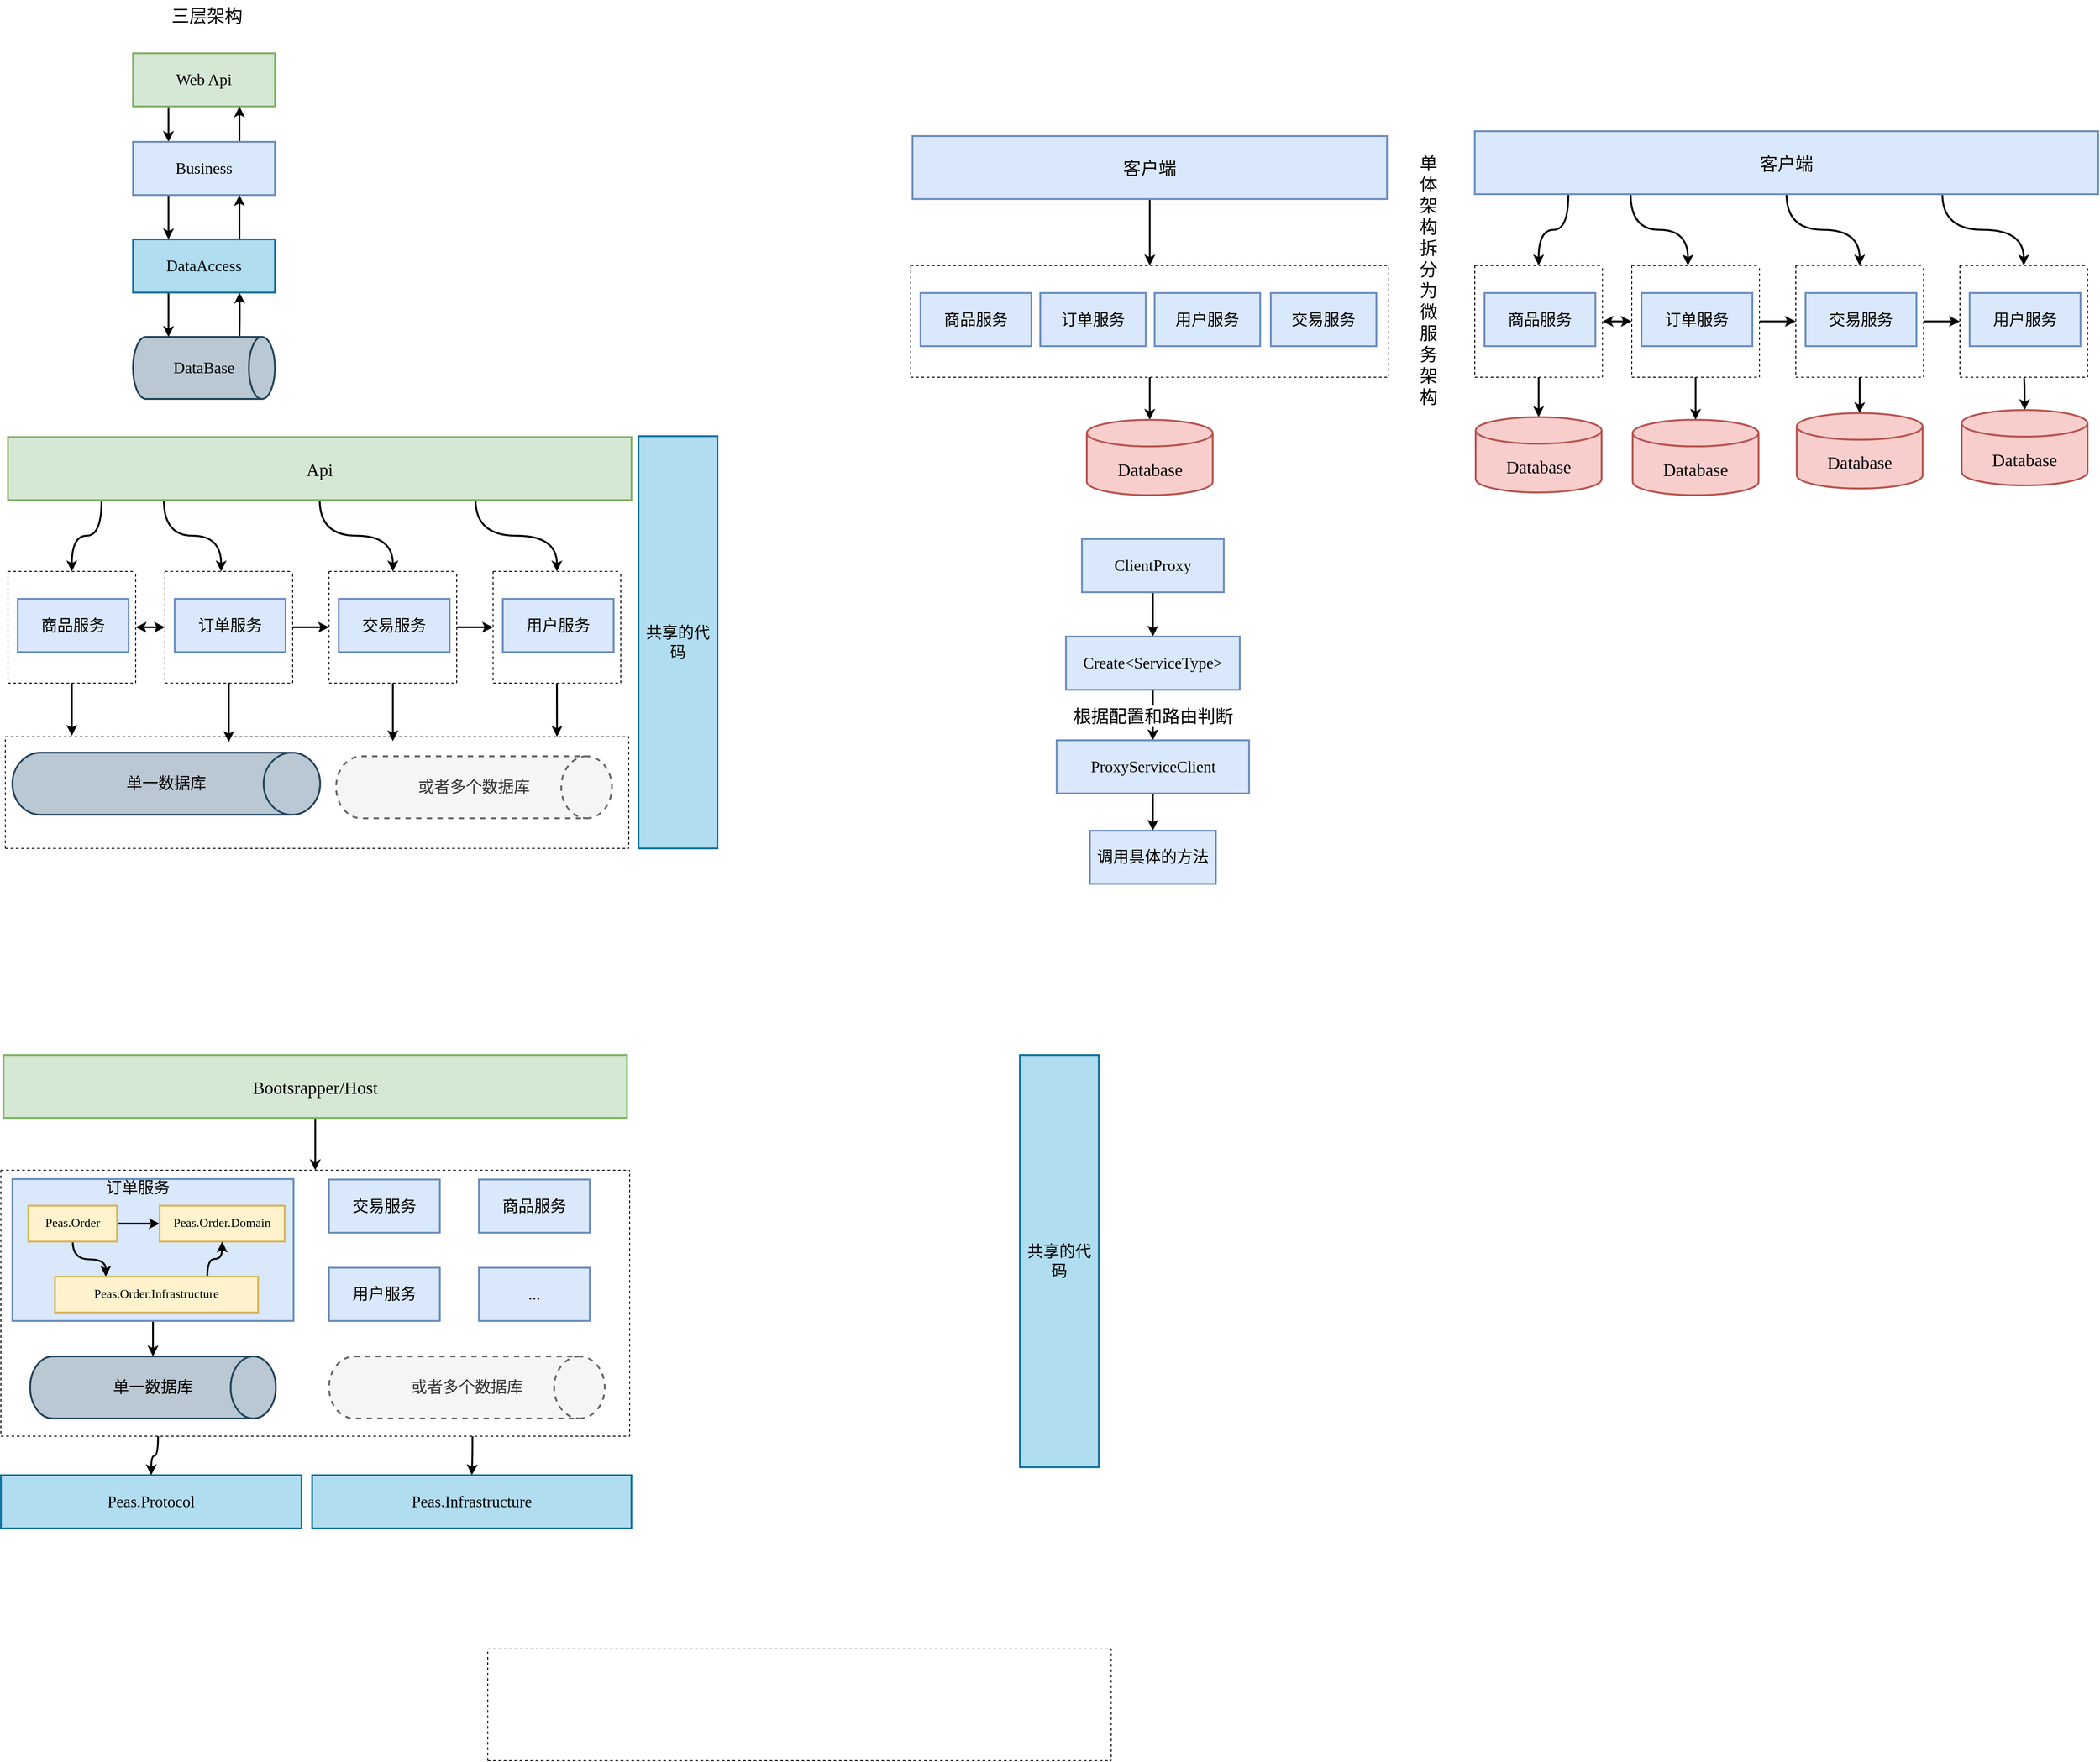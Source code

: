 <mxfile version="15.3.8" type="device"><diagram id="C1Nuk5mDTWNTnUHaLtDL" name="第 1 页"><mxGraphModel dx="2062" dy="1175" grid="0" gridSize="10" guides="1" tooltips="1" connect="1" arrows="1" fold="1" page="1" pageScale="1" pageWidth="827" pageHeight="1169" math="0" shadow="0"><root><mxCell id="0"/><mxCell id="1" parent="0"/><mxCell id="YGawDNdF4CzYV_L9Asie-90" value="" style="swimlane;startSize=126;fontFamily=Comic Sans MS;fontSize=20;strokeWidth=1;dashed=1;" vertex="1" parent="1"><mxGeometry x="26" y="861" width="703" height="126" as="geometry"/></mxCell><mxCell id="YGawDNdF4CzYV_L9Asie-89" value="或者多个数据库" style="strokeWidth=2;html=1;shape=mxgraph.flowchart.direct_data;whiteSpace=wrap;fillColor=#f5f5f5;strokeColor=#666666;fontSize=18;fontFamily=Comic Sans MS;dashed=1;fontColor=#333333;" vertex="1" parent="YGawDNdF4CzYV_L9Asie-90"><mxGeometry x="373" y="22" width="311" height="70" as="geometry"/></mxCell><mxCell id="YGawDNdF4CzYV_L9Asie-6" style="edgeStyle=orthogonalEdgeStyle;rounded=0;orthogonalLoop=1;jettySize=auto;html=1;exitX=0.25;exitY=1;exitDx=0;exitDy=0;entryX=0.25;entryY=0;entryDx=0;entryDy=0;fontFamily=Comic Sans MS;fontSize=18;strokeWidth=2;" edge="1" parent="1" source="YGawDNdF4CzYV_L9Asie-1" target="YGawDNdF4CzYV_L9Asie-2"><mxGeometry relative="1" as="geometry"/></mxCell><mxCell id="YGawDNdF4CzYV_L9Asie-1" value="Web Api" style="rounded=0;whiteSpace=wrap;html=1;strokeWidth=2;fillColor=#d5e8d4;strokeColor=#82b366;fontFamily=Comic Sans MS;fontSize=18;" vertex="1" parent="1"><mxGeometry x="170" y="90" width="160" height="60" as="geometry"/></mxCell><mxCell id="YGawDNdF4CzYV_L9Asie-7" style="edgeStyle=orthogonalEdgeStyle;rounded=0;orthogonalLoop=1;jettySize=auto;html=1;exitX=0.75;exitY=0;exitDx=0;exitDy=0;entryX=0.75;entryY=1;entryDx=0;entryDy=0;fontFamily=Comic Sans MS;fontSize=18;strokeWidth=2;" edge="1" parent="1" source="YGawDNdF4CzYV_L9Asie-2" target="YGawDNdF4CzYV_L9Asie-1"><mxGeometry relative="1" as="geometry"/></mxCell><mxCell id="YGawDNdF4CzYV_L9Asie-9" style="edgeStyle=orthogonalEdgeStyle;rounded=0;orthogonalLoop=1;jettySize=auto;html=1;exitX=0.25;exitY=1;exitDx=0;exitDy=0;entryX=0.25;entryY=0;entryDx=0;entryDy=0;fontFamily=Comic Sans MS;fontSize=18;strokeWidth=2;" edge="1" parent="1" source="YGawDNdF4CzYV_L9Asie-2" target="YGawDNdF4CzYV_L9Asie-5"><mxGeometry relative="1" as="geometry"/></mxCell><mxCell id="YGawDNdF4CzYV_L9Asie-2" value="Business" style="rounded=0;whiteSpace=wrap;html=1;strokeWidth=2;fillColor=#dae8fc;strokeColor=#6c8ebf;fontFamily=Comic Sans MS;fontSize=18;" vertex="1" parent="1"><mxGeometry x="170" y="190" width="160" height="60" as="geometry"/></mxCell><mxCell id="YGawDNdF4CzYV_L9Asie-12" style="edgeStyle=orthogonalEdgeStyle;rounded=0;orthogonalLoop=1;jettySize=auto;html=1;entryX=0.75;entryY=1;entryDx=0;entryDy=0;fontFamily=Comic Sans MS;fontSize=18;strokeWidth=2;curved=1;" edge="1" parent="1" target="YGawDNdF4CzYV_L9Asie-5"><mxGeometry relative="1" as="geometry"><mxPoint x="290" y="410" as="sourcePoint"/></mxGeometry></mxCell><mxCell id="YGawDNdF4CzYV_L9Asie-4" value="DataBase" style="strokeWidth=2;html=1;shape=mxgraph.flowchart.direct_data;whiteSpace=wrap;fillColor=#bac8d3;strokeColor=#23445d;fontSize=18;fontFamily=Comic Sans MS;" vertex="1" parent="1"><mxGeometry x="170" y="410" width="160" height="70" as="geometry"/></mxCell><mxCell id="YGawDNdF4CzYV_L9Asie-10" style="edgeStyle=orthogonalEdgeStyle;rounded=0;orthogonalLoop=1;jettySize=auto;html=1;exitX=0.75;exitY=0;exitDx=0;exitDy=0;entryX=0.75;entryY=1;entryDx=0;entryDy=0;fontFamily=Comic Sans MS;fontSize=18;strokeWidth=2;" edge="1" parent="1" source="YGawDNdF4CzYV_L9Asie-5" target="YGawDNdF4CzYV_L9Asie-2"><mxGeometry relative="1" as="geometry"/></mxCell><mxCell id="YGawDNdF4CzYV_L9Asie-11" style="edgeStyle=orthogonalEdgeStyle;rounded=0;orthogonalLoop=1;jettySize=auto;html=1;exitX=0.25;exitY=1;exitDx=0;exitDy=0;entryX=0.25;entryY=0;entryDx=0;entryDy=0;entryPerimeter=0;fontFamily=Comic Sans MS;fontSize=18;strokeWidth=2;" edge="1" parent="1" source="YGawDNdF4CzYV_L9Asie-5" target="YGawDNdF4CzYV_L9Asie-4"><mxGeometry relative="1" as="geometry"/></mxCell><mxCell id="YGawDNdF4CzYV_L9Asie-5" value="DataAccess" style="rounded=0;whiteSpace=wrap;html=1;strokeWidth=2;fillColor=#b1ddf0;strokeColor=#10739e;fontSize=18;fontFamily=Comic Sans MS;" vertex="1" parent="1"><mxGeometry x="170" y="300" width="160" height="60" as="geometry"/></mxCell><mxCell id="YGawDNdF4CzYV_L9Asie-13" value="三层架构" style="text;html=1;strokeColor=none;fillColor=none;align=center;verticalAlign=middle;whiteSpace=wrap;rounded=0;fontFamily=Comic Sans MS;fontSize=20;fontStyle=0" vertex="1" parent="1"><mxGeometry x="173" y="30" width="161" height="33" as="geometry"/></mxCell><mxCell id="YGawDNdF4CzYV_L9Asie-21" style="edgeStyle=orthogonalEdgeStyle;curved=1;rounded=0;orthogonalLoop=1;jettySize=auto;html=1;fontFamily=Comic Sans MS;fontSize=20;strokeWidth=2;" edge="1" parent="1" source="YGawDNdF4CzYV_L9Asie-14" target="YGawDNdF4CzYV_L9Asie-15"><mxGeometry relative="1" as="geometry"/></mxCell><mxCell id="YGawDNdF4CzYV_L9Asie-14" value="客户端" style="rounded=0;whiteSpace=wrap;html=1;fontFamily=Comic Sans MS;fontSize=20;strokeWidth=2;fillColor=#dae8fc;strokeColor=#6c8ebf;" vertex="1" parent="1"><mxGeometry x="1049" y="183.5" width="535" height="71" as="geometry"/></mxCell><mxCell id="YGawDNdF4CzYV_L9Asie-22" style="edgeStyle=orthogonalEdgeStyle;curved=1;rounded=0;orthogonalLoop=1;jettySize=auto;html=1;exitX=0.5;exitY=1;exitDx=0;exitDy=0;fontFamily=Comic Sans MS;fontSize=20;strokeWidth=2;" edge="1" parent="1" source="YGawDNdF4CzYV_L9Asie-15" target="YGawDNdF4CzYV_L9Asie-20"><mxGeometry relative="1" as="geometry"/></mxCell><mxCell id="YGawDNdF4CzYV_L9Asie-15" value="" style="swimlane;startSize=0;fontFamily=Comic Sans MS;fontSize=20;strokeWidth=1;dashed=1;" vertex="1" parent="1"><mxGeometry x="1047" y="329.5" width="539" height="126" as="geometry"/></mxCell><mxCell id="YGawDNdF4CzYV_L9Asie-16" value="商品服务" style="rounded=0;whiteSpace=wrap;html=1;strokeWidth=2;fillColor=#dae8fc;strokeColor=#6c8ebf;fontFamily=Comic Sans MS;fontSize=18;" vertex="1" parent="YGawDNdF4CzYV_L9Asie-15"><mxGeometry x="11" y="31" width="125" height="60" as="geometry"/></mxCell><mxCell id="YGawDNdF4CzYV_L9Asie-17" value="订单服务" style="rounded=0;whiteSpace=wrap;html=1;strokeWidth=2;fillColor=#dae8fc;strokeColor=#6c8ebf;fontFamily=Comic Sans MS;fontSize=18;" vertex="1" parent="YGawDNdF4CzYV_L9Asie-15"><mxGeometry x="146" y="31" width="119" height="60" as="geometry"/></mxCell><mxCell id="YGawDNdF4CzYV_L9Asie-18" value="交易服务" style="rounded=0;whiteSpace=wrap;html=1;strokeWidth=2;fillColor=#dae8fc;strokeColor=#6c8ebf;fontFamily=Comic Sans MS;fontSize=18;" vertex="1" parent="YGawDNdF4CzYV_L9Asie-15"><mxGeometry x="406" y="31" width="119" height="60" as="geometry"/></mxCell><mxCell id="YGawDNdF4CzYV_L9Asie-19" value="用户服务" style="rounded=0;whiteSpace=wrap;html=1;strokeWidth=2;fillColor=#dae8fc;strokeColor=#6c8ebf;fontFamily=Comic Sans MS;fontSize=18;" vertex="1" parent="YGawDNdF4CzYV_L9Asie-15"><mxGeometry x="275" y="31" width="119" height="60" as="geometry"/></mxCell><mxCell id="YGawDNdF4CzYV_L9Asie-20" value="Database" style="shape=cylinder3;whiteSpace=wrap;html=1;boundedLbl=1;backgroundOutline=1;size=15;fontFamily=Comic Sans MS;fontSize=20;strokeWidth=2;fillColor=#f8cecc;strokeColor=#b85450;" vertex="1" parent="1"><mxGeometry x="1245.5" y="503.5" width="142" height="85" as="geometry"/></mxCell><mxCell id="YGawDNdF4CzYV_L9Asie-23" style="edgeStyle=orthogonalEdgeStyle;curved=1;rounded=0;orthogonalLoop=1;jettySize=auto;html=1;fontFamily=Comic Sans MS;fontSize=20;strokeWidth=2;exitX=0.15;exitY=1.014;exitDx=0;exitDy=0;exitPerimeter=0;" edge="1" parent="1" source="YGawDNdF4CzYV_L9Asie-24" target="YGawDNdF4CzYV_L9Asie-26"><mxGeometry relative="1" as="geometry"/></mxCell><mxCell id="YGawDNdF4CzYV_L9Asie-49" style="edgeStyle=orthogonalEdgeStyle;curved=1;rounded=0;orthogonalLoop=1;jettySize=auto;html=1;entryX=0.44;entryY=0;entryDx=0;entryDy=0;entryPerimeter=0;fontFamily=Comic Sans MS;fontSize=20;strokeWidth=2;exitX=0.25;exitY=1;exitDx=0;exitDy=0;" edge="1" parent="1" source="YGawDNdF4CzYV_L9Asie-24" target="YGawDNdF4CzYV_L9Asie-37"><mxGeometry relative="1" as="geometry"/></mxCell><mxCell id="YGawDNdF4CzYV_L9Asie-50" style="edgeStyle=orthogonalEdgeStyle;curved=1;rounded=0;orthogonalLoop=1;jettySize=auto;html=1;exitX=0.5;exitY=1;exitDx=0;exitDy=0;fontFamily=Comic Sans MS;fontSize=20;strokeWidth=2;" edge="1" parent="1" source="YGawDNdF4CzYV_L9Asie-24" target="YGawDNdF4CzYV_L9Asie-39"><mxGeometry relative="1" as="geometry"/></mxCell><mxCell id="YGawDNdF4CzYV_L9Asie-51" style="edgeStyle=orthogonalEdgeStyle;curved=1;rounded=0;orthogonalLoop=1;jettySize=auto;html=1;exitX=0.75;exitY=1;exitDx=0;exitDy=0;fontFamily=Comic Sans MS;fontSize=20;strokeWidth=2;" edge="1" parent="1" source="YGawDNdF4CzYV_L9Asie-24" target="YGawDNdF4CzYV_L9Asie-41"><mxGeometry relative="1" as="geometry"/></mxCell><mxCell id="YGawDNdF4CzYV_L9Asie-24" value="客户端" style="rounded=0;whiteSpace=wrap;html=1;fontFamily=Comic Sans MS;fontSize=20;strokeWidth=2;fillColor=#dae8fc;strokeColor=#6c8ebf;" vertex="1" parent="1"><mxGeometry x="1683" y="178" width="703" height="71" as="geometry"/></mxCell><mxCell id="YGawDNdF4CzYV_L9Asie-25" style="edgeStyle=orthogonalEdgeStyle;curved=1;rounded=0;orthogonalLoop=1;jettySize=auto;html=1;exitX=0.5;exitY=1;exitDx=0;exitDy=0;fontFamily=Comic Sans MS;fontSize=20;strokeWidth=2;" edge="1" parent="1" source="YGawDNdF4CzYV_L9Asie-26" target="YGawDNdF4CzYV_L9Asie-31"><mxGeometry relative="1" as="geometry"/></mxCell><mxCell id="YGawDNdF4CzYV_L9Asie-43" style="edgeStyle=orthogonalEdgeStyle;curved=1;rounded=0;orthogonalLoop=1;jettySize=auto;html=1;exitX=1;exitY=0.5;exitDx=0;exitDy=0;entryX=0;entryY=0.5;entryDx=0;entryDy=0;fontFamily=Comic Sans MS;fontSize=20;strokeWidth=2;startArrow=classic;startFill=1;" edge="1" parent="1" source="YGawDNdF4CzYV_L9Asie-26" target="YGawDNdF4CzYV_L9Asie-37"><mxGeometry relative="1" as="geometry"/></mxCell><mxCell id="YGawDNdF4CzYV_L9Asie-26" value="" style="swimlane;startSize=0;fontFamily=Comic Sans MS;fontSize=20;strokeWidth=1;dashed=1;" vertex="1" parent="1"><mxGeometry x="1683" y="329.5" width="144" height="126" as="geometry"/></mxCell><mxCell id="YGawDNdF4CzYV_L9Asie-27" value="商品服务" style="rounded=0;whiteSpace=wrap;html=1;strokeWidth=2;fillColor=#dae8fc;strokeColor=#6c8ebf;fontFamily=Comic Sans MS;fontSize=18;" vertex="1" parent="YGawDNdF4CzYV_L9Asie-26"><mxGeometry x="11" y="31" width="125" height="60" as="geometry"/></mxCell><mxCell id="YGawDNdF4CzYV_L9Asie-31" value="Database" style="shape=cylinder3;whiteSpace=wrap;html=1;boundedLbl=1;backgroundOutline=1;size=15;fontFamily=Comic Sans MS;fontSize=20;strokeWidth=2;fillColor=#f8cecc;strokeColor=#b85450;" vertex="1" parent="1"><mxGeometry x="1684" y="500.5" width="142" height="85" as="geometry"/></mxCell><mxCell id="YGawDNdF4CzYV_L9Asie-45" style="edgeStyle=orthogonalEdgeStyle;curved=1;rounded=0;orthogonalLoop=1;jettySize=auto;html=1;exitX=1;exitY=0.5;exitDx=0;exitDy=0;entryX=0;entryY=0.5;entryDx=0;entryDy=0;fontFamily=Comic Sans MS;fontSize=20;strokeWidth=2;endArrow=classic;endFill=1;" edge="1" parent="1" source="YGawDNdF4CzYV_L9Asie-37" target="YGawDNdF4CzYV_L9Asie-39"><mxGeometry relative="1" as="geometry"/></mxCell><mxCell id="YGawDNdF4CzYV_L9Asie-57" style="edgeStyle=orthogonalEdgeStyle;curved=1;rounded=0;orthogonalLoop=1;jettySize=auto;html=1;exitX=0.5;exitY=1;exitDx=0;exitDy=0;entryX=0.5;entryY=0;entryDx=0;entryDy=0;entryPerimeter=0;fontFamily=Comic Sans MS;fontSize=20;startArrow=none;startFill=0;endArrow=classic;endFill=1;strokeWidth=2;" edge="1" parent="1" source="YGawDNdF4CzYV_L9Asie-37" target="YGawDNdF4CzYV_L9Asie-52"><mxGeometry relative="1" as="geometry"/></mxCell><mxCell id="YGawDNdF4CzYV_L9Asie-37" value="" style="swimlane;startSize=0;fontFamily=Comic Sans MS;fontSize=20;strokeWidth=1;dashed=1;" vertex="1" parent="1"><mxGeometry x="1860" y="329.5" width="144" height="126" as="geometry"/></mxCell><mxCell id="YGawDNdF4CzYV_L9Asie-38" value="订单服务" style="rounded=0;whiteSpace=wrap;html=1;strokeWidth=2;fillColor=#dae8fc;strokeColor=#6c8ebf;fontFamily=Comic Sans MS;fontSize=18;" vertex="1" parent="YGawDNdF4CzYV_L9Asie-37"><mxGeometry x="11" y="31" width="125" height="60" as="geometry"/></mxCell><mxCell id="YGawDNdF4CzYV_L9Asie-48" style="edgeStyle=orthogonalEdgeStyle;curved=1;rounded=0;orthogonalLoop=1;jettySize=auto;html=1;entryX=0;entryY=0.5;entryDx=0;entryDy=0;fontFamily=Comic Sans MS;fontSize=20;strokeWidth=2;" edge="1" parent="1" source="YGawDNdF4CzYV_L9Asie-39" target="YGawDNdF4CzYV_L9Asie-41"><mxGeometry relative="1" as="geometry"/></mxCell><mxCell id="YGawDNdF4CzYV_L9Asie-58" style="edgeStyle=orthogonalEdgeStyle;curved=1;rounded=0;orthogonalLoop=1;jettySize=auto;html=1;exitX=0.5;exitY=1;exitDx=0;exitDy=0;fontFamily=Comic Sans MS;fontSize=20;startArrow=none;startFill=0;endArrow=classic;endFill=1;strokeWidth=2;" edge="1" parent="1" source="YGawDNdF4CzYV_L9Asie-39" target="YGawDNdF4CzYV_L9Asie-53"><mxGeometry relative="1" as="geometry"/></mxCell><mxCell id="YGawDNdF4CzYV_L9Asie-39" value="" style="swimlane;startSize=0;fontFamily=Comic Sans MS;fontSize=20;strokeWidth=1;dashed=1;" vertex="1" parent="1"><mxGeometry x="2045" y="329.5" width="144" height="126" as="geometry"/></mxCell><mxCell id="YGawDNdF4CzYV_L9Asie-40" value="交易服务" style="rounded=0;whiteSpace=wrap;html=1;strokeWidth=2;fillColor=#dae8fc;strokeColor=#6c8ebf;fontFamily=Comic Sans MS;fontSize=18;" vertex="1" parent="YGawDNdF4CzYV_L9Asie-39"><mxGeometry x="11" y="31" width="125" height="60" as="geometry"/></mxCell><mxCell id="YGawDNdF4CzYV_L9Asie-59" style="edgeStyle=orthogonalEdgeStyle;curved=1;rounded=0;orthogonalLoop=1;jettySize=auto;html=1;exitX=0.5;exitY=1;exitDx=0;exitDy=0;entryX=0.5;entryY=0;entryDx=0;entryDy=0;entryPerimeter=0;fontFamily=Comic Sans MS;fontSize=20;startArrow=none;startFill=0;endArrow=classic;endFill=1;strokeWidth=2;" edge="1" parent="1" source="YGawDNdF4CzYV_L9Asie-41" target="YGawDNdF4CzYV_L9Asie-54"><mxGeometry relative="1" as="geometry"/></mxCell><mxCell id="YGawDNdF4CzYV_L9Asie-41" value="" style="swimlane;startSize=0;fontFamily=Comic Sans MS;fontSize=20;strokeWidth=1;dashed=1;" vertex="1" parent="1"><mxGeometry x="2230" y="329.5" width="144" height="126" as="geometry"/></mxCell><mxCell id="YGawDNdF4CzYV_L9Asie-42" value="用户服务" style="rounded=0;whiteSpace=wrap;html=1;strokeWidth=2;fillColor=#dae8fc;strokeColor=#6c8ebf;fontFamily=Comic Sans MS;fontSize=18;" vertex="1" parent="YGawDNdF4CzYV_L9Asie-41"><mxGeometry x="11" y="31" width="125" height="60" as="geometry"/></mxCell><mxCell id="YGawDNdF4CzYV_L9Asie-52" value="Database" style="shape=cylinder3;whiteSpace=wrap;html=1;boundedLbl=1;backgroundOutline=1;size=15;fontFamily=Comic Sans MS;fontSize=20;strokeWidth=2;fillColor=#f8cecc;strokeColor=#b85450;" vertex="1" parent="1"><mxGeometry x="1861" y="503.5" width="142" height="85" as="geometry"/></mxCell><mxCell id="YGawDNdF4CzYV_L9Asie-53" value="Database" style="shape=cylinder3;whiteSpace=wrap;html=1;boundedLbl=1;backgroundOutline=1;size=15;fontFamily=Comic Sans MS;fontSize=20;strokeWidth=2;fillColor=#f8cecc;strokeColor=#b85450;" vertex="1" parent="1"><mxGeometry x="2046" y="496" width="142" height="85" as="geometry"/></mxCell><mxCell id="YGawDNdF4CzYV_L9Asie-54" value="Database" style="shape=cylinder3;whiteSpace=wrap;html=1;boundedLbl=1;backgroundOutline=1;size=15;fontFamily=Comic Sans MS;fontSize=20;strokeWidth=2;fillColor=#f8cecc;strokeColor=#b85450;" vertex="1" parent="1"><mxGeometry x="2232" y="492.5" width="142" height="85" as="geometry"/></mxCell><mxCell id="YGawDNdF4CzYV_L9Asie-60" value="单体架构拆分为微服务架构" style="text;html=1;strokeColor=none;fillColor=none;align=center;verticalAlign=middle;whiteSpace=wrap;rounded=0;fontFamily=Comic Sans MS;fontSize=20;" vertex="1" parent="1"><mxGeometry x="1611" y="334.5" width="40" height="20" as="geometry"/></mxCell><mxCell id="YGawDNdF4CzYV_L9Asie-61" style="edgeStyle=orthogonalEdgeStyle;curved=1;rounded=0;orthogonalLoop=1;jettySize=auto;html=1;fontFamily=Comic Sans MS;fontSize=20;strokeWidth=2;exitX=0.15;exitY=1.014;exitDx=0;exitDy=0;exitPerimeter=0;" edge="1" parent="1" source="YGawDNdF4CzYV_L9Asie-65" target="YGawDNdF4CzYV_L9Asie-68"><mxGeometry relative="1" as="geometry"/></mxCell><mxCell id="YGawDNdF4CzYV_L9Asie-62" style="edgeStyle=orthogonalEdgeStyle;curved=1;rounded=0;orthogonalLoop=1;jettySize=auto;html=1;entryX=0.44;entryY=0;entryDx=0;entryDy=0;entryPerimeter=0;fontFamily=Comic Sans MS;fontSize=20;strokeWidth=2;exitX=0.25;exitY=1;exitDx=0;exitDy=0;" edge="1" parent="1" source="YGawDNdF4CzYV_L9Asie-65" target="YGawDNdF4CzYV_L9Asie-73"><mxGeometry relative="1" as="geometry"/></mxCell><mxCell id="YGawDNdF4CzYV_L9Asie-63" style="edgeStyle=orthogonalEdgeStyle;curved=1;rounded=0;orthogonalLoop=1;jettySize=auto;html=1;exitX=0.5;exitY=1;exitDx=0;exitDy=0;fontFamily=Comic Sans MS;fontSize=20;strokeWidth=2;" edge="1" parent="1" source="YGawDNdF4CzYV_L9Asie-65" target="YGawDNdF4CzYV_L9Asie-77"><mxGeometry relative="1" as="geometry"/></mxCell><mxCell id="YGawDNdF4CzYV_L9Asie-64" style="edgeStyle=orthogonalEdgeStyle;curved=1;rounded=0;orthogonalLoop=1;jettySize=auto;html=1;exitX=0.75;exitY=1;exitDx=0;exitDy=0;fontFamily=Comic Sans MS;fontSize=20;strokeWidth=2;" edge="1" parent="1" source="YGawDNdF4CzYV_L9Asie-65" target="YGawDNdF4CzYV_L9Asie-80"><mxGeometry relative="1" as="geometry"/></mxCell><mxCell id="YGawDNdF4CzYV_L9Asie-65" value="Api" style="rounded=0;whiteSpace=wrap;html=1;fontFamily=Comic Sans MS;fontSize=20;strokeWidth=2;fillColor=#d5e8d4;strokeColor=#82b366;" vertex="1" parent="1"><mxGeometry x="29" y="523" width="703" height="71" as="geometry"/></mxCell><mxCell id="YGawDNdF4CzYV_L9Asie-66" style="edgeStyle=orthogonalEdgeStyle;curved=1;rounded=0;orthogonalLoop=1;jettySize=auto;html=1;exitX=0.5;exitY=1;exitDx=0;exitDy=0;fontFamily=Comic Sans MS;fontSize=20;strokeWidth=2;" edge="1" parent="1" source="YGawDNdF4CzYV_L9Asie-68"><mxGeometry relative="1" as="geometry"><mxPoint x="101" y="860" as="targetPoint"/></mxGeometry></mxCell><mxCell id="YGawDNdF4CzYV_L9Asie-67" style="edgeStyle=orthogonalEdgeStyle;curved=1;rounded=0;orthogonalLoop=1;jettySize=auto;html=1;exitX=1;exitY=0.5;exitDx=0;exitDy=0;entryX=0;entryY=0.5;entryDx=0;entryDy=0;fontFamily=Comic Sans MS;fontSize=20;strokeWidth=2;startArrow=classic;startFill=1;" edge="1" parent="1" source="YGawDNdF4CzYV_L9Asie-68" target="YGawDNdF4CzYV_L9Asie-73"><mxGeometry relative="1" as="geometry"/></mxCell><mxCell id="YGawDNdF4CzYV_L9Asie-68" value="" style="swimlane;startSize=0;fontFamily=Comic Sans MS;fontSize=20;strokeWidth=1;dashed=1;" vertex="1" parent="1"><mxGeometry x="29" y="674.5" width="144" height="126" as="geometry"/></mxCell><mxCell id="YGawDNdF4CzYV_L9Asie-69" value="商品服务" style="rounded=0;whiteSpace=wrap;html=1;strokeWidth=2;fillColor=#dae8fc;strokeColor=#6c8ebf;fontFamily=Comic Sans MS;fontSize=18;" vertex="1" parent="YGawDNdF4CzYV_L9Asie-68"><mxGeometry x="11" y="31" width="125" height="60" as="geometry"/></mxCell><mxCell id="YGawDNdF4CzYV_L9Asie-71" style="edgeStyle=orthogonalEdgeStyle;curved=1;rounded=0;orthogonalLoop=1;jettySize=auto;html=1;exitX=1;exitY=0.5;exitDx=0;exitDy=0;entryX=0;entryY=0.5;entryDx=0;entryDy=0;fontFamily=Comic Sans MS;fontSize=20;strokeWidth=2;endArrow=classic;endFill=1;" edge="1" parent="1" source="YGawDNdF4CzYV_L9Asie-73" target="YGawDNdF4CzYV_L9Asie-77"><mxGeometry relative="1" as="geometry"/></mxCell><mxCell id="YGawDNdF4CzYV_L9Asie-72" style="edgeStyle=orthogonalEdgeStyle;curved=1;rounded=0;orthogonalLoop=1;jettySize=auto;html=1;exitX=0.5;exitY=1;exitDx=0;exitDy=0;fontFamily=Comic Sans MS;fontSize=20;startArrow=none;startFill=0;endArrow=classic;endFill=1;strokeWidth=2;" edge="1" parent="1" source="YGawDNdF4CzYV_L9Asie-73"><mxGeometry relative="1" as="geometry"><mxPoint x="278" y="867" as="targetPoint"/></mxGeometry></mxCell><mxCell id="YGawDNdF4CzYV_L9Asie-73" value="" style="swimlane;startSize=0;fontFamily=Comic Sans MS;fontSize=20;strokeWidth=1;dashed=1;" vertex="1" parent="1"><mxGeometry x="206" y="674.5" width="144" height="126" as="geometry"/></mxCell><mxCell id="YGawDNdF4CzYV_L9Asie-74" value="订单服务" style="rounded=0;whiteSpace=wrap;html=1;strokeWidth=2;fillColor=#dae8fc;strokeColor=#6c8ebf;fontFamily=Comic Sans MS;fontSize=18;" vertex="1" parent="YGawDNdF4CzYV_L9Asie-73"><mxGeometry x="11" y="31" width="125" height="60" as="geometry"/></mxCell><mxCell id="YGawDNdF4CzYV_L9Asie-75" style="edgeStyle=orthogonalEdgeStyle;curved=1;rounded=0;orthogonalLoop=1;jettySize=auto;html=1;entryX=0;entryY=0.5;entryDx=0;entryDy=0;fontFamily=Comic Sans MS;fontSize=20;strokeWidth=2;" edge="1" parent="1" source="YGawDNdF4CzYV_L9Asie-77" target="YGawDNdF4CzYV_L9Asie-80"><mxGeometry relative="1" as="geometry"/></mxCell><mxCell id="YGawDNdF4CzYV_L9Asie-76" style="edgeStyle=orthogonalEdgeStyle;curved=1;rounded=0;orthogonalLoop=1;jettySize=auto;html=1;exitX=0.5;exitY=1;exitDx=0;exitDy=0;fontFamily=Comic Sans MS;fontSize=20;startArrow=none;startFill=0;endArrow=classic;endFill=1;strokeWidth=2;" edge="1" parent="1" source="YGawDNdF4CzYV_L9Asie-77"><mxGeometry relative="1" as="geometry"><mxPoint x="463" y="866" as="targetPoint"/></mxGeometry></mxCell><mxCell id="YGawDNdF4CzYV_L9Asie-77" value="" style="swimlane;startSize=0;fontFamily=Comic Sans MS;fontSize=20;strokeWidth=1;dashed=1;" vertex="1" parent="1"><mxGeometry x="391" y="674.5" width="144" height="126" as="geometry"/></mxCell><mxCell id="YGawDNdF4CzYV_L9Asie-78" value="交易服务" style="rounded=0;whiteSpace=wrap;html=1;strokeWidth=2;fillColor=#dae8fc;strokeColor=#6c8ebf;fontFamily=Comic Sans MS;fontSize=18;" vertex="1" parent="YGawDNdF4CzYV_L9Asie-77"><mxGeometry x="11" y="31" width="125" height="60" as="geometry"/></mxCell><mxCell id="YGawDNdF4CzYV_L9Asie-79" style="edgeStyle=orthogonalEdgeStyle;curved=1;rounded=0;orthogonalLoop=1;jettySize=auto;html=1;exitX=0.5;exitY=1;exitDx=0;exitDy=0;fontFamily=Comic Sans MS;fontSize=20;startArrow=none;startFill=0;endArrow=classic;endFill=1;strokeWidth=2;entryX=0.885;entryY=0;entryDx=0;entryDy=0;entryPerimeter=0;" edge="1" parent="1" source="YGawDNdF4CzYV_L9Asie-80" target="YGawDNdF4CzYV_L9Asie-90"><mxGeometry relative="1" as="geometry"><mxPoint x="647.986" y="848.725" as="targetPoint"/></mxGeometry></mxCell><mxCell id="YGawDNdF4CzYV_L9Asie-80" value="" style="swimlane;startSize=0;fontFamily=Comic Sans MS;fontSize=20;strokeWidth=1;dashed=1;" vertex="1" parent="1"><mxGeometry x="576" y="674.5" width="144" height="126" as="geometry"/></mxCell><mxCell id="YGawDNdF4CzYV_L9Asie-81" value="用户服务" style="rounded=0;whiteSpace=wrap;html=1;strokeWidth=2;fillColor=#dae8fc;strokeColor=#6c8ebf;fontFamily=Comic Sans MS;fontSize=18;" vertex="1" parent="YGawDNdF4CzYV_L9Asie-80"><mxGeometry x="11" y="31" width="125" height="60" as="geometry"/></mxCell><mxCell id="YGawDNdF4CzYV_L9Asie-88" value="单一数据库" style="strokeWidth=2;html=1;shape=mxgraph.flowchart.direct_data;whiteSpace=wrap;fillColor=#bac8d3;strokeColor=#23445d;fontSize=18;fontFamily=Comic Sans MS;" vertex="1" parent="1"><mxGeometry x="34" y="879" width="347" height="70" as="geometry"/></mxCell><mxCell id="YGawDNdF4CzYV_L9Asie-93" value="共享的代码" style="rounded=0;whiteSpace=wrap;html=1;strokeWidth=2;fillColor=#b1ddf0;strokeColor=#10739e;fontSize=18;fontFamily=Comic Sans MS;" vertex="1" parent="1"><mxGeometry x="740" y="522" width="89" height="465" as="geometry"/></mxCell><mxCell id="YGawDNdF4CzYV_L9Asie-97" value="" style="edgeStyle=orthogonalEdgeStyle;curved=1;rounded=0;orthogonalLoop=1;jettySize=auto;html=1;fontFamily=Comic Sans MS;fontSize=20;startArrow=none;startFill=0;endArrow=classic;endFill=1;strokeWidth=2;" edge="1" parent="1" source="YGawDNdF4CzYV_L9Asie-95" target="YGawDNdF4CzYV_L9Asie-96"><mxGeometry relative="1" as="geometry"/></mxCell><mxCell id="YGawDNdF4CzYV_L9Asie-95" value="ClientProxy" style="rounded=0;whiteSpace=wrap;html=1;strokeWidth=2;fillColor=#dae8fc;strokeColor=#6c8ebf;fontFamily=Comic Sans MS;fontSize=18;" vertex="1" parent="1"><mxGeometry x="1240" y="638" width="160" height="60" as="geometry"/></mxCell><mxCell id="YGawDNdF4CzYV_L9Asie-100" value="根据配置和路由判断" style="edgeStyle=orthogonalEdgeStyle;curved=1;rounded=0;orthogonalLoop=1;jettySize=auto;html=1;fontFamily=Comic Sans MS;fontSize=20;startArrow=none;startFill=0;endArrow=classic;endFill=1;strokeWidth=2;" edge="1" parent="1" source="YGawDNdF4CzYV_L9Asie-96" target="YGawDNdF4CzYV_L9Asie-99"><mxGeometry relative="1" as="geometry"/></mxCell><mxCell id="YGawDNdF4CzYV_L9Asie-96" value="Create&amp;lt;ServiceType&amp;gt;" style="rounded=0;whiteSpace=wrap;html=1;strokeWidth=2;fillColor=#dae8fc;strokeColor=#6c8ebf;fontFamily=Comic Sans MS;fontSize=18;" vertex="1" parent="1"><mxGeometry x="1222" y="748" width="196" height="60" as="geometry"/></mxCell><mxCell id="YGawDNdF4CzYV_L9Asie-102" value="" style="edgeStyle=orthogonalEdgeStyle;curved=1;rounded=0;orthogonalLoop=1;jettySize=auto;html=1;fontFamily=Comic Sans MS;fontSize=20;startArrow=none;startFill=0;endArrow=classic;endFill=1;strokeWidth=2;" edge="1" parent="1" source="YGawDNdF4CzYV_L9Asie-99" target="YGawDNdF4CzYV_L9Asie-101"><mxGeometry relative="1" as="geometry"/></mxCell><mxCell id="YGawDNdF4CzYV_L9Asie-99" value="ProxyServiceClient" style="whiteSpace=wrap;html=1;rounded=0;fontFamily=Comic Sans MS;fontSize=18;strokeColor=#6c8ebf;strokeWidth=2;fillColor=#dae8fc;" vertex="1" parent="1"><mxGeometry x="1211.5" y="865" width="217" height="60" as="geometry"/></mxCell><mxCell id="YGawDNdF4CzYV_L9Asie-101" value="调用具体的方法" style="whiteSpace=wrap;html=1;rounded=0;fontFamily=Comic Sans MS;fontSize=18;strokeColor=#6c8ebf;strokeWidth=2;fillColor=#dae8fc;" vertex="1" parent="1"><mxGeometry x="1249" y="967" width="142" height="60" as="geometry"/></mxCell><mxCell id="YGawDNdF4CzYV_L9Asie-103" value="" style="swimlane;startSize=126;fontFamily=Comic Sans MS;fontSize=20;strokeWidth=1;dashed=1;" vertex="1" parent="1"><mxGeometry x="570" y="1890" width="703" height="126" as="geometry"/></mxCell><mxCell id="YGawDNdF4CzYV_L9Asie-138" style="edgeStyle=orthogonalEdgeStyle;curved=1;rounded=0;orthogonalLoop=1;jettySize=auto;html=1;exitX=0.5;exitY=1;exitDx=0;exitDy=0;entryX=0.5;entryY=0;entryDx=0;entryDy=0;fontFamily=Comic Sans MS;fontSize=14;startArrow=none;startFill=0;endArrow=classic;endFill=1;strokeWidth=2;" edge="1" parent="1" source="YGawDNdF4CzYV_L9Asie-109" target="YGawDNdF4CzYV_L9Asie-112"><mxGeometry relative="1" as="geometry"/></mxCell><mxCell id="YGawDNdF4CzYV_L9Asie-109" value="Bootsrapper/Host" style="rounded=0;whiteSpace=wrap;html=1;fontFamily=Comic Sans MS;fontSize=20;strokeWidth=2;fillColor=#d5e8d4;strokeColor=#82b366;" vertex="1" parent="1"><mxGeometry x="24" y="1220" width="703" height="71" as="geometry"/></mxCell><mxCell id="YGawDNdF4CzYV_L9Asie-145" style="edgeStyle=orthogonalEdgeStyle;curved=1;rounded=0;orthogonalLoop=1;jettySize=auto;html=1;exitX=0.25;exitY=1;exitDx=0;exitDy=0;fontFamily=Comic Sans MS;fontSize=14;startArrow=none;startFill=0;endArrow=classic;endFill=1;strokeWidth=2;" edge="1" parent="1" source="YGawDNdF4CzYV_L9Asie-112" target="YGawDNdF4CzYV_L9Asie-143"><mxGeometry relative="1" as="geometry"/></mxCell><mxCell id="YGawDNdF4CzYV_L9Asie-146" style="edgeStyle=orthogonalEdgeStyle;curved=1;rounded=0;orthogonalLoop=1;jettySize=auto;html=1;exitX=0.75;exitY=1;exitDx=0;exitDy=0;fontFamily=Comic Sans MS;fontSize=14;startArrow=none;startFill=0;endArrow=classic;endFill=1;strokeWidth=2;" edge="1" parent="1" source="YGawDNdF4CzYV_L9Asie-112" target="YGawDNdF4CzYV_L9Asie-144"><mxGeometry relative="1" as="geometry"/></mxCell><mxCell id="YGawDNdF4CzYV_L9Asie-112" value="" style="swimlane;startSize=0;fontFamily=Comic Sans MS;fontSize=20;strokeWidth=1;dashed=1;" vertex="1" parent="1"><mxGeometry x="21" y="1350" width="709" height="300" as="geometry"/></mxCell><mxCell id="YGawDNdF4CzYV_L9Asie-147" style="edgeStyle=orthogonalEdgeStyle;curved=1;rounded=0;orthogonalLoop=1;jettySize=auto;html=1;fontFamily=Comic Sans MS;fontSize=14;startArrow=none;startFill=0;endArrow=classic;endFill=1;strokeWidth=2;" edge="1" parent="YGawDNdF4CzYV_L9Asie-112" source="YGawDNdF4CzYV_L9Asie-127" target="YGawDNdF4CzYV_L9Asie-125"><mxGeometry relative="1" as="geometry"/></mxCell><mxCell id="YGawDNdF4CzYV_L9Asie-127" value="" style="rounded=0;whiteSpace=wrap;html=1;strokeWidth=2;fillColor=#dae8fc;strokeColor=#6c8ebf;fontFamily=Comic Sans MS;fontSize=18;" vertex="1" parent="YGawDNdF4CzYV_L9Asie-112"><mxGeometry x="13" y="10" width="317" height="160" as="geometry"/></mxCell><mxCell id="YGawDNdF4CzYV_L9Asie-134" style="edgeStyle=orthogonalEdgeStyle;curved=1;rounded=0;orthogonalLoop=1;jettySize=auto;html=1;entryX=0.25;entryY=0;entryDx=0;entryDy=0;fontFamily=Comic Sans MS;fontSize=12;startArrow=none;startFill=0;endArrow=classic;endFill=1;strokeWidth=2;" edge="1" parent="YGawDNdF4CzYV_L9Asie-112" source="YGawDNdF4CzYV_L9Asie-128" target="YGawDNdF4CzYV_L9Asie-133"><mxGeometry relative="1" as="geometry"/></mxCell><mxCell id="YGawDNdF4CzYV_L9Asie-136" style="edgeStyle=orthogonalEdgeStyle;curved=1;rounded=0;orthogonalLoop=1;jettySize=auto;html=1;exitX=1;exitY=0.5;exitDx=0;exitDy=0;entryX=0;entryY=0.5;entryDx=0;entryDy=0;fontFamily=Comic Sans MS;fontSize=12;startArrow=none;startFill=0;endArrow=classic;endFill=1;strokeWidth=2;" edge="1" parent="YGawDNdF4CzYV_L9Asie-112" source="YGawDNdF4CzYV_L9Asie-128" target="YGawDNdF4CzYV_L9Asie-132"><mxGeometry relative="1" as="geometry"/></mxCell><mxCell id="YGawDNdF4CzYV_L9Asie-128" value="Peas.Order" style="rounded=0;whiteSpace=wrap;html=1;strokeWidth=2;fillColor=#fff2cc;strokeColor=#d6b656;fontFamily=Comic Sans MS;fontSize=14;" vertex="1" parent="YGawDNdF4CzYV_L9Asie-112"><mxGeometry x="31" y="40" width="100" height="40.5" as="geometry"/></mxCell><mxCell id="YGawDNdF4CzYV_L9Asie-132" value="Peas.Order.Domain" style="rounded=0;whiteSpace=wrap;html=1;strokeWidth=2;fillColor=#fff2cc;strokeColor=#d6b656;fontFamily=Comic Sans MS;fontSize=14;" vertex="1" parent="YGawDNdF4CzYV_L9Asie-112"><mxGeometry x="179" y="40" width="141" height="40.5" as="geometry"/></mxCell><mxCell id="YGawDNdF4CzYV_L9Asie-135" style="edgeStyle=orthogonalEdgeStyle;curved=1;rounded=0;orthogonalLoop=1;jettySize=auto;html=1;exitX=0.75;exitY=0;exitDx=0;exitDy=0;entryX=0.5;entryY=1;entryDx=0;entryDy=0;fontFamily=Comic Sans MS;fontSize=12;startArrow=none;startFill=0;endArrow=classic;endFill=1;strokeWidth=2;" edge="1" parent="YGawDNdF4CzYV_L9Asie-112" source="YGawDNdF4CzYV_L9Asie-133" target="YGawDNdF4CzYV_L9Asie-132"><mxGeometry relative="1" as="geometry"/></mxCell><mxCell id="YGawDNdF4CzYV_L9Asie-133" value="Peas.Order.Infrastructure" style="rounded=0;whiteSpace=wrap;html=1;strokeWidth=2;fillColor=#fff2cc;strokeColor=#d6b656;fontFamily=Comic Sans MS;fontSize=14;" vertex="1" parent="YGawDNdF4CzYV_L9Asie-112"><mxGeometry x="61" y="120" width="229" height="40.5" as="geometry"/></mxCell><mxCell id="YGawDNdF4CzYV_L9Asie-137" value="订单服务" style="text;html=1;strokeColor=none;fillColor=none;align=center;verticalAlign=middle;whiteSpace=wrap;rounded=0;dashed=1;fontFamily=Comic Sans MS;fontSize=18;" vertex="1" parent="YGawDNdF4CzYV_L9Asie-112"><mxGeometry x="109" y="10" width="91" height="20" as="geometry"/></mxCell><mxCell id="YGawDNdF4CzYV_L9Asie-125" value="单一数据库" style="strokeWidth=2;html=1;shape=mxgraph.flowchart.direct_data;whiteSpace=wrap;fillColor=#bac8d3;strokeColor=#23445d;fontSize=18;fontFamily=Comic Sans MS;" vertex="1" parent="YGawDNdF4CzYV_L9Asie-112"><mxGeometry x="33" y="210" width="277" height="70" as="geometry"/></mxCell><mxCell id="YGawDNdF4CzYV_L9Asie-104" value="或者多个数据库" style="strokeWidth=2;html=1;shape=mxgraph.flowchart.direct_data;whiteSpace=wrap;fillColor=#f5f5f5;strokeColor=#666666;fontSize=18;fontFamily=Comic Sans MS;dashed=1;fontColor=#333333;" vertex="1" parent="YGawDNdF4CzYV_L9Asie-112"><mxGeometry x="370" y="210" width="311" height="70" as="geometry"/></mxCell><mxCell id="YGawDNdF4CzYV_L9Asie-139" value="交易服务" style="rounded=0;whiteSpace=wrap;html=1;strokeWidth=2;fillColor=#dae8fc;strokeColor=#6c8ebf;fontFamily=Comic Sans MS;fontSize=18;" vertex="1" parent="YGawDNdF4CzYV_L9Asie-112"><mxGeometry x="370" y="10.5" width="125" height="60" as="geometry"/></mxCell><mxCell id="YGawDNdF4CzYV_L9Asie-140" value="用户服务" style="rounded=0;whiteSpace=wrap;html=1;strokeWidth=2;fillColor=#dae8fc;strokeColor=#6c8ebf;fontFamily=Comic Sans MS;fontSize=18;" vertex="1" parent="YGawDNdF4CzYV_L9Asie-112"><mxGeometry x="370" y="110" width="125" height="60" as="geometry"/></mxCell><mxCell id="YGawDNdF4CzYV_L9Asie-141" value="商品服务" style="rounded=0;whiteSpace=wrap;html=1;strokeWidth=2;fillColor=#dae8fc;strokeColor=#6c8ebf;fontFamily=Comic Sans MS;fontSize=18;" vertex="1" parent="YGawDNdF4CzYV_L9Asie-112"><mxGeometry x="539" y="10.5" width="125" height="60" as="geometry"/></mxCell><mxCell id="YGawDNdF4CzYV_L9Asie-142" value="..." style="rounded=0;whiteSpace=wrap;html=1;strokeWidth=2;fillColor=#dae8fc;strokeColor=#6c8ebf;fontFamily=Comic Sans MS;fontSize=18;" vertex="1" parent="YGawDNdF4CzYV_L9Asie-112"><mxGeometry x="539" y="110" width="125" height="60" as="geometry"/></mxCell><mxCell id="YGawDNdF4CzYV_L9Asie-126" value="共享的代码" style="rounded=0;whiteSpace=wrap;html=1;strokeWidth=2;fillColor=#b1ddf0;strokeColor=#10739e;fontSize=18;fontFamily=Comic Sans MS;" vertex="1" parent="1"><mxGeometry x="1170" y="1220" width="89" height="465" as="geometry"/></mxCell><mxCell id="YGawDNdF4CzYV_L9Asie-143" value="Peas.Protocol" style="rounded=0;whiteSpace=wrap;html=1;strokeWidth=2;fillColor=#b1ddf0;strokeColor=#10739e;fontSize=18;fontFamily=Comic Sans MS;" vertex="1" parent="1"><mxGeometry x="21" y="1694" width="339" height="60" as="geometry"/></mxCell><mxCell id="YGawDNdF4CzYV_L9Asie-144" value="Peas.Infrastructure" style="rounded=0;whiteSpace=wrap;html=1;strokeWidth=2;fillColor=#b1ddf0;strokeColor=#10739e;fontSize=18;fontFamily=Comic Sans MS;" vertex="1" parent="1"><mxGeometry x="372" y="1694" width="360" height="60" as="geometry"/></mxCell></root></mxGraphModel></diagram></mxfile>